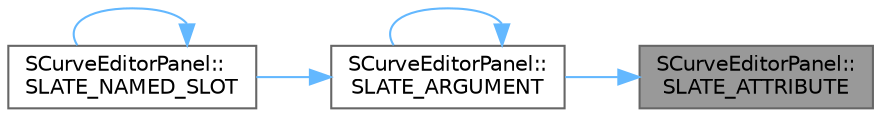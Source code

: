 digraph "SCurveEditorPanel::SLATE_ATTRIBUTE"
{
 // INTERACTIVE_SVG=YES
 // LATEX_PDF_SIZE
  bgcolor="transparent";
  edge [fontname=Helvetica,fontsize=10,labelfontname=Helvetica,labelfontsize=10];
  node [fontname=Helvetica,fontsize=10,shape=box,height=0.2,width=0.4];
  rankdir="RL";
  Node1 [id="Node000001",label="SCurveEditorPanel::\lSLATE_ATTRIBUTE",height=0.2,width=0.4,color="gray40", fillcolor="grey60", style="filled", fontcolor="black",tooltip="Color to draw grid lines."];
  Node1 -> Node2 [id="edge1_Node000001_Node000002",dir="back",color="steelblue1",style="solid",tooltip=" "];
  Node2 [id="Node000002",label="SCurveEditorPanel::\lSLATE_ARGUMENT",height=0.2,width=0.4,color="grey40", fillcolor="white", style="filled",URL="$d5/d9c/classSCurveEditorPanel.html#a5ed8c3b0bf119340bad51875cf9581b7",tooltip="Optional Time Slider Controller which allows us to synchronize with an externally controlled Time Sli..."];
  Node2 -> Node2 [id="edge2_Node000002_Node000002",dir="back",color="steelblue1",style="solid",tooltip=" "];
  Node2 -> Node3 [id="edge3_Node000002_Node000003",dir="back",color="steelblue1",style="solid",tooltip=" "];
  Node3 [id="Node000003",label="SCurveEditorPanel::\lSLATE_NAMED_SLOT",height=0.2,width=0.4,color="grey40", fillcolor="white", style="filled",URL="$d5/d9c/classSCurveEditorPanel.html#a2fd0b7c0fd083ca59799b6e22182f520",tooltip="Widget slot for the tree content."];
  Node3 -> Node3 [id="edge4_Node000003_Node000003",dir="back",color="steelblue1",style="solid",tooltip=" "];
}
